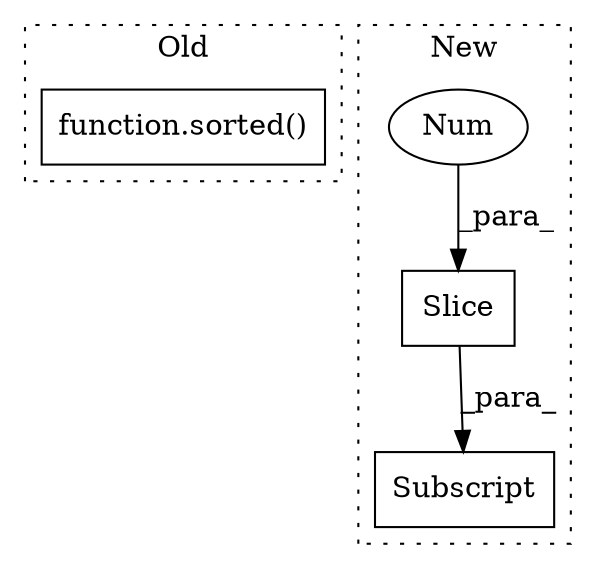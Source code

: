 digraph G {
subgraph cluster0 {
1 [label="function.sorted()" a="75" s="27365,27418" l="7,1" shape="box"];
label = "Old";
style="dotted";
}
subgraph cluster1 {
2 [label="Slice" a="80" s="37175" l="2" shape="box"];
3 [label="Num" a="76" s="37175" l="1" shape="ellipse"];
4 [label="Subscript" a="63" s="37167,0" l="11,0" shape="box"];
label = "New";
style="dotted";
}
2 -> 4 [label="_para_"];
3 -> 2 [label="_para_"];
}